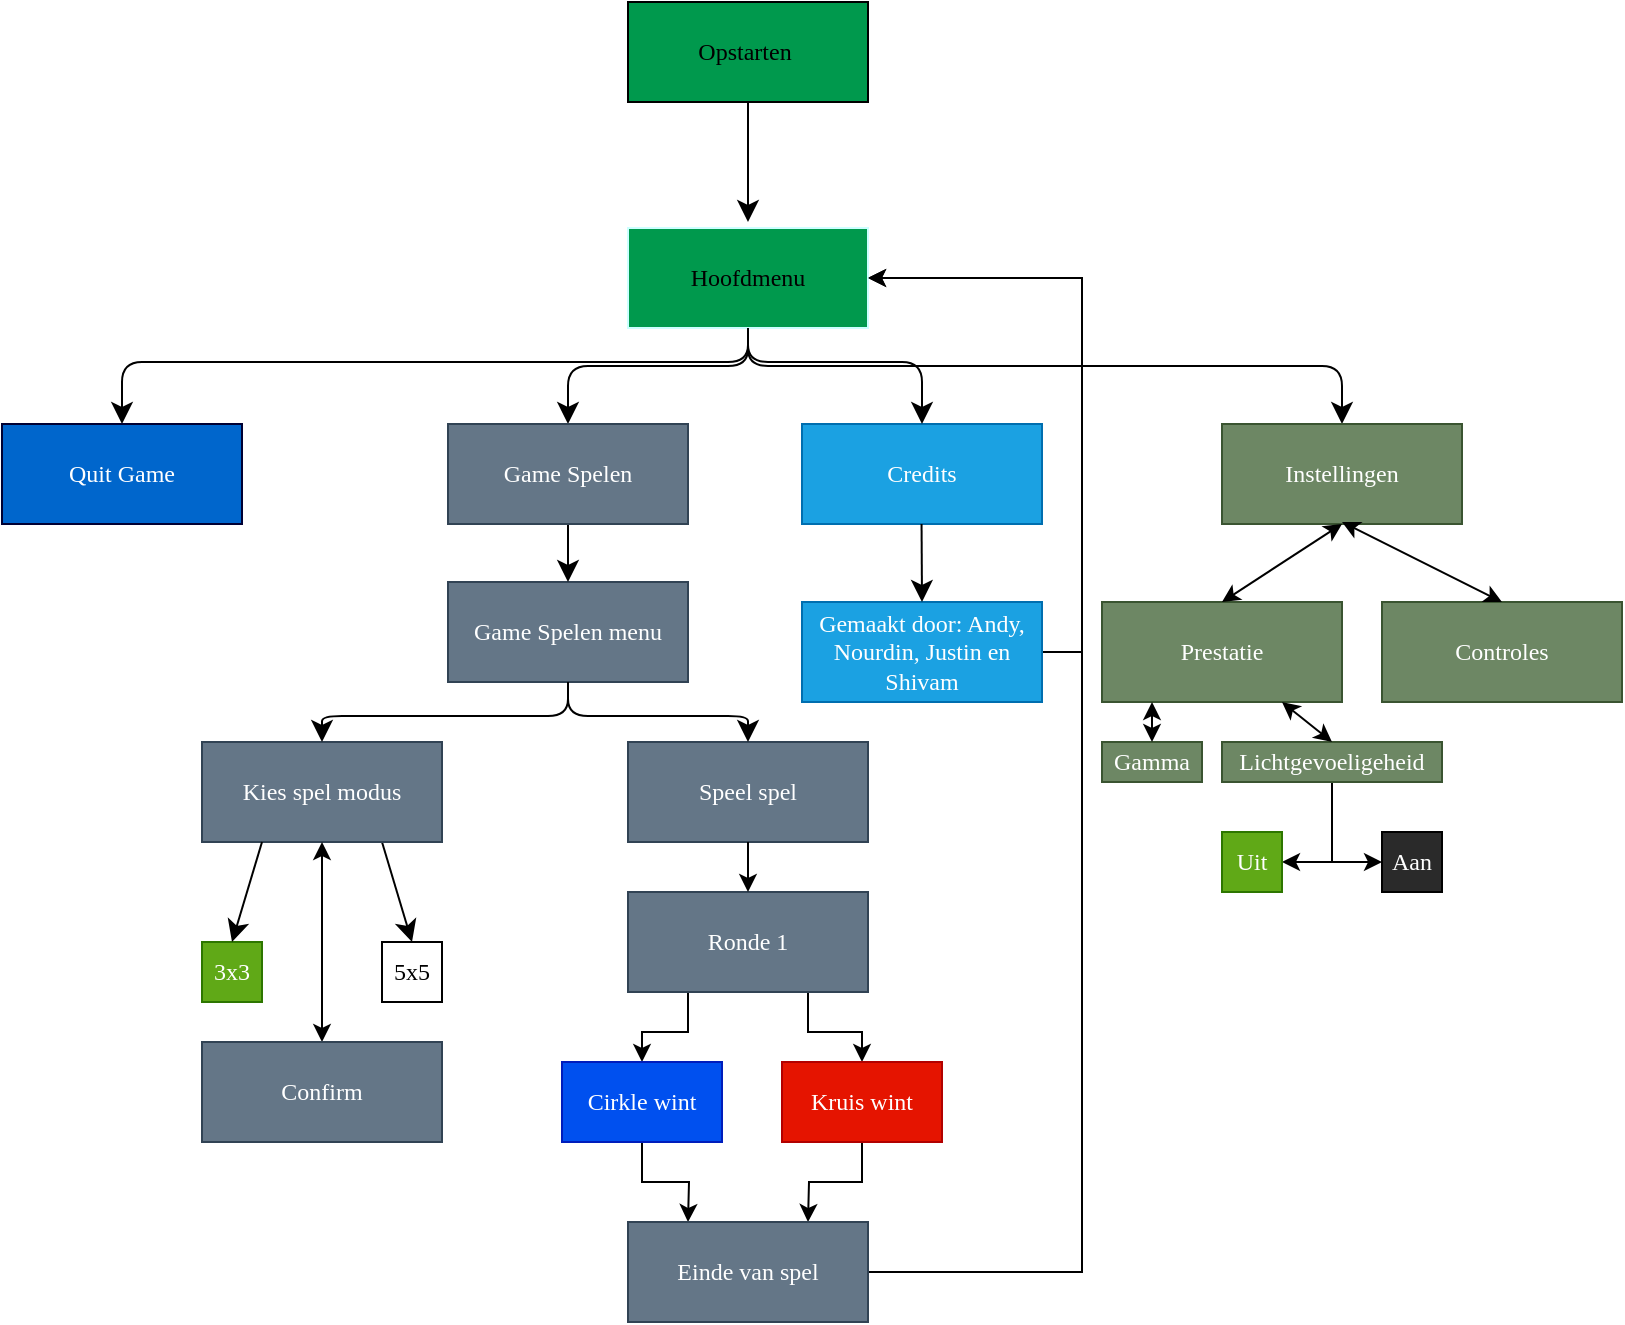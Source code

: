 <mxfile version="20.6.0" type="device"><diagram name="Page-1" id="52a04d89-c75d-2922-d76d-85b35f80e030"><mxGraphModel dx="1426" dy="1677" grid="1" gridSize="10" guides="1" tooltips="1" connect="1" arrows="1" fold="1" page="1" pageScale="1" pageWidth="1100" pageHeight="850" background="none" math="0" shadow="0"><root><mxCell id="0"/><mxCell id="1" parent="0"/><mxCell id="1fdf3b25b50cf41e-27" style="edgeStyle=none;html=1;labelBackgroundColor=none;startFill=0;startSize=8;endFill=1;endSize=8;fontFamily=Verdana;fontSize=12;" parent="1" source="17472293e6e8944d-30" edge="1"><mxGeometry relative="1" as="geometry"><mxPoint x="503" y="90" as="targetPoint"/></mxGeometry></mxCell><mxCell id="17472293e6e8944d-30" value="Opstarten&amp;nbsp;" style="whiteSpace=wrap;html=1;rounded=0;shadow=0;comic=0;labelBackgroundColor=none;strokeWidth=1;fontFamily=Verdana;fontSize=12;align=center;fillColor=#00994D;" parent="1" vertex="1"><mxGeometry x="443" y="-20" width="120" height="50" as="geometry"/></mxCell><mxCell id="1fdf3b25b50cf41e-44" style="edgeStyle=none;html=1;labelBackgroundColor=none;startFill=0;startSize=8;endFill=1;endSize=8;fontFamily=Verdana;fontSize=12;exitX=0.75;exitY=1;exitDx=0;exitDy=0;entryX=0.5;entryY=0;entryDx=0;entryDy=0;" parent="1" source="pMelglufai4rQ0U-xTgA-13" target="pMelglufai4rQ0U-xTgA-39" edge="1"><mxGeometry relative="1" as="geometry"><mxPoint x="473" y="502" as="sourcePoint"/><mxPoint x="590" y="570" as="targetPoint"/></mxGeometry></mxCell><mxCell id="1fdf3b25b50cf41e-25" value="3x3&lt;span style=&quot;color: rgba(0, 0, 0, 0); font-family: monospace; font-size: 0px; text-align: start;&quot;&gt;%3CmxGraphModel%3E%3Croot%3E%3CmxCell%20id%3D%220%22%2F%3E%3CmxCell%20id%3D%221%22%20parent%3D%220%22%2F%3E%3CmxCell%20id%3D%222%22%20style%3D%22edgeStyle%3DorthogonalEdgeStyle%3Bhtml%3D1%3BlabelBackgroundColor%3Dnone%3BstartFill%3D0%3BstartSize%3D8%3BendFill%3D1%3BendSize%3D8%3BfontFamily%3DVerdana%3BfontSize%3D12%3BexitX%3D0.5%3BexitY%3D1%3BexitDx%3D0%3BexitDy%3D0%3BentryX%3D0.5%3BentryY%3D0%3BentryDx%3D0%3BentryDy%3D0%3B%22%20edge%3D%221%22%20parent%3D%221%22%3E%3CmxGeometry%20relative%3D%221%22%20as%3D%22geometry%22%3E%3CArray%20as%3D%22points%22%3E%3CmxPoint%20x%3D%22300%22%20y%3D%22337%22%2F%3E%3CmxPoint%20x%3D%22390%22%20y%3D%22337%22%2F%3E%3C%2FArray%3E%3CmxPoint%20x%3D%22300%22%20y%3D%22320.0%22%20as%3D%22sourcePoint%22%2F%3E%3CmxPoint%20x%3D%22390%22%20y%3D%22350.0%22%20as%3D%22targetPoint%22%2F%3E%3C%2FmxGeometry%3E%3C%2FmxCell%3E%3C%2Froot%3E%3C%2FmxGraphModel%3E&lt;/span&gt;" style="whiteSpace=wrap;html=1;rounded=0;shadow=0;comic=0;labelBackgroundColor=none;strokeWidth=1;fontFamily=Verdana;fontSize=12;align=center;fillColor=#60a917;fontColor=#ffffff;strokeColor=#2D7600;" parent="1" vertex="1"><mxGeometry x="230" y="450" width="30" height="30" as="geometry"/></mxCell><mxCell id="pMelglufai4rQ0U-xTgA-88" style="edgeStyle=orthogonalEdgeStyle;rounded=0;orthogonalLoop=1;jettySize=auto;html=1;exitX=1;exitY=0.5;exitDx=0;exitDy=0;entryX=1;entryY=0.5;entryDx=0;entryDy=0;" edge="1" parent="1" source="1fdf3b25b50cf41e-26" target="pMelglufai4rQ0U-xTgA-10"><mxGeometry relative="1" as="geometry"/></mxCell><mxCell id="1fdf3b25b50cf41e-26" value="Gemaakt door: Andy, Nourdin, Justin en Shivam" style="whiteSpace=wrap;html=1;rounded=0;shadow=0;comic=0;labelBackgroundColor=none;strokeWidth=1;fontFamily=Verdana;fontSize=12;align=center;fillColor=#1ba1e2;fontColor=#ffffff;strokeColor=#006EAF;" parent="1" vertex="1"><mxGeometry x="530" y="280" width="120" height="50" as="geometry"/></mxCell><mxCell id="pMelglufai4rQ0U-xTgA-10" value="Hoofdmenu&lt;br&gt;" style="whiteSpace=wrap;html=1;rounded=0;shadow=0;comic=0;labelBackgroundColor=none;strokeWidth=1;fontFamily=Verdana;fontSize=12;align=center;fillColor=#00994D;strokeColor=#CCFFFF;" vertex="1" parent="1"><mxGeometry x="443" y="93" width="120" height="50" as="geometry"/></mxCell><mxCell id="pMelglufai4rQ0U-xTgA-13" value="Kies spel modus" style="whiteSpace=wrap;html=1;rounded=0;shadow=0;comic=0;labelBackgroundColor=none;strokeWidth=1;fontFamily=Verdana;fontSize=12;align=center;fillColor=#647687;fontColor=#ffffff;strokeColor=#314354;" vertex="1" parent="1"><mxGeometry x="230" y="350" width="120" height="50" as="geometry"/></mxCell><mxCell id="pMelglufai4rQ0U-xTgA-14" value="Speel spel" style="whiteSpace=wrap;html=1;rounded=0;shadow=0;comic=0;labelBackgroundColor=none;strokeWidth=1;fontFamily=Verdana;fontSize=12;align=center;fillColor=#647687;fontColor=#ffffff;strokeColor=#314354;" vertex="1" parent="1"><mxGeometry x="443" y="350" width="120" height="50" as="geometry"/></mxCell><mxCell id="pMelglufai4rQ0U-xTgA-15" value="Credits" style="whiteSpace=wrap;html=1;rounded=0;shadow=0;comic=0;labelBackgroundColor=none;strokeWidth=1;fontFamily=Verdana;fontSize=12;align=center;fillColor=#1ba1e2;fontColor=#ffffff;strokeColor=#006EAF;" vertex="1" parent="1"><mxGeometry x="530" y="191" width="120" height="50" as="geometry"/></mxCell><mxCell id="pMelglufai4rQ0U-xTgA-16" style="edgeStyle=orthogonalEdgeStyle;rounded=0;orthogonalLoop=1;jettySize=auto;html=1;exitX=0.5;exitY=1;exitDx=0;exitDy=0;" edge="1" parent="1" source="pMelglufai4rQ0U-xTgA-15" target="pMelglufai4rQ0U-xTgA-15"><mxGeometry relative="1" as="geometry"/></mxCell><mxCell id="pMelglufai4rQ0U-xTgA-19" style="edgeStyle=orthogonalEdgeStyle;html=1;labelBackgroundColor=none;startFill=0;startSize=8;endFill=1;endSize=8;fontFamily=Verdana;fontSize=12;exitX=0.5;exitY=1;exitDx=0;exitDy=0;entryX=0.5;entryY=0;entryDx=0;entryDy=0;" edge="1" parent="1" source="pMelglufai4rQ0U-xTgA-10" target="pMelglufai4rQ0U-xTgA-86"><mxGeometry relative="1" as="geometry"><Array as="points"><mxPoint x="503" y="160"/><mxPoint x="190" y="160"/></Array><mxPoint x="393" y="143" as="sourcePoint"/><mxPoint x="190" y="130" as="targetPoint"/></mxGeometry></mxCell><mxCell id="pMelglufai4rQ0U-xTgA-24" style="edgeStyle=orthogonalEdgeStyle;html=1;labelBackgroundColor=none;startFill=0;startSize=8;endFill=1;endSize=8;fontFamily=Verdana;fontSize=12;exitX=0.5;exitY=1;exitDx=0;exitDy=0;entryX=0.5;entryY=0;entryDx=0;entryDy=0;" edge="1" parent="1" target="pMelglufai4rQ0U-xTgA-15"><mxGeometry relative="1" as="geometry"><Array as="points"><mxPoint x="503" y="160"/><mxPoint x="590" y="160"/></Array><mxPoint x="503" y="143" as="sourcePoint"/><mxPoint x="280" y="191" as="targetPoint"/></mxGeometry></mxCell><mxCell id="pMelglufai4rQ0U-xTgA-25" style="edgeStyle=orthogonalEdgeStyle;html=1;labelBackgroundColor=none;startFill=0;startSize=8;endFill=1;endSize=8;fontFamily=Verdana;fontSize=12;exitX=0.5;exitY=1;exitDx=0;exitDy=0;entryX=0.5;entryY=0;entryDx=0;entryDy=0;" edge="1" parent="1" target="pMelglufai4rQ0U-xTgA-46"><mxGeometry relative="1" as="geometry"><Array as="points"><mxPoint x="503" y="162"/><mxPoint x="413" y="162"/></Array><mxPoint x="503" y="145" as="sourcePoint"/><mxPoint x="440" y="193" as="targetPoint"/></mxGeometry></mxCell><mxCell id="pMelglufai4rQ0U-xTgA-29" style="edgeStyle=orthogonalEdgeStyle;html=1;labelBackgroundColor=none;startFill=0;startSize=8;endFill=1;endSize=8;fontFamily=Verdana;fontSize=12;exitX=0.5;exitY=1;exitDx=0;exitDy=0;entryX=0.5;entryY=0;entryDx=0;entryDy=0;" edge="1" parent="1" target="pMelglufai4rQ0U-xTgA-87"><mxGeometry relative="1" as="geometry"><Array as="points"><mxPoint x="503" y="162"/><mxPoint x="800" y="162"/></Array><mxPoint x="503" y="145" as="sourcePoint"/><mxPoint x="800" y="160" as="targetPoint"/></mxGeometry></mxCell><mxCell id="pMelglufai4rQ0U-xTgA-31" value="Game Spelen menu" style="whiteSpace=wrap;html=1;rounded=0;shadow=0;comic=0;labelBackgroundColor=none;strokeWidth=1;fontFamily=Verdana;fontSize=12;align=center;fillColor=#647687;fontColor=#ffffff;strokeColor=#314354;" vertex="1" parent="1"><mxGeometry x="353" y="270" width="120" height="50" as="geometry"/></mxCell><mxCell id="pMelglufai4rQ0U-xTgA-32" style="edgeStyle=none;html=1;labelBackgroundColor=none;startFill=0;startSize=8;endFill=1;endSize=8;fontFamily=Verdana;fontSize=12;entryX=0.5;entryY=0;entryDx=0;entryDy=0;exitX=0.5;exitY=1;exitDx=0;exitDy=0;" edge="1" parent="1" target="pMelglufai4rQ0U-xTgA-31"><mxGeometry relative="1" as="geometry"><mxPoint x="413" y="241" as="sourcePoint"/><mxPoint x="543" y="220" as="targetPoint"/></mxGeometry></mxCell><mxCell id="pMelglufai4rQ0U-xTgA-33" style="edgeStyle=orthogonalEdgeStyle;html=1;labelBackgroundColor=none;startFill=0;startSize=8;endFill=1;endSize=8;fontFamily=Verdana;fontSize=12;exitX=0.5;exitY=1;exitDx=0;exitDy=0;entryX=0.5;entryY=0;entryDx=0;entryDy=0;" edge="1" parent="1" target="pMelglufai4rQ0U-xTgA-14"><mxGeometry relative="1" as="geometry"><Array as="points"><mxPoint x="413" y="337"/><mxPoint x="503" y="337"/></Array><mxPoint x="413" y="320" as="sourcePoint"/><mxPoint x="500" y="368" as="targetPoint"/></mxGeometry></mxCell><mxCell id="pMelglufai4rQ0U-xTgA-34" style="edgeStyle=orthogonalEdgeStyle;html=1;labelBackgroundColor=none;startFill=0;startSize=8;endFill=1;endSize=8;fontFamily=Verdana;fontSize=12;entryX=0.5;entryY=0;entryDx=0;entryDy=0;exitX=0.5;exitY=1;exitDx=0;exitDy=0;" edge="1" parent="1" source="pMelglufai4rQ0U-xTgA-31" target="pMelglufai4rQ0U-xTgA-13"><mxGeometry relative="1" as="geometry"><Array as="points"><mxPoint x="413" y="337"/><mxPoint x="290" y="337"/></Array><mxPoint x="420" y="320" as="sourcePoint"/><mxPoint x="470" y="350.0" as="targetPoint"/></mxGeometry></mxCell><mxCell id="pMelglufai4rQ0U-xTgA-39" value="5x5" style="whiteSpace=wrap;html=1;rounded=0;shadow=0;comic=0;labelBackgroundColor=none;strokeWidth=1;fontFamily=Verdana;fontSize=12;align=center;strokeColor=#000000;" vertex="1" parent="1"><mxGeometry x="320" y="450" width="30" height="30" as="geometry"/></mxCell><mxCell id="pMelglufai4rQ0U-xTgA-40" value="" style="endArrow=classic;startArrow=classic;html=1;rounded=0;entryX=0.5;entryY=1;entryDx=0;entryDy=0;" edge="1" parent="1" target="pMelglufai4rQ0U-xTgA-13"><mxGeometry width="50" height="50" relative="1" as="geometry"><mxPoint x="290" y="500" as="sourcePoint"/><mxPoint x="320" y="460" as="targetPoint"/></mxGeometry></mxCell><mxCell id="pMelglufai4rQ0U-xTgA-41" value="Confirm" style="whiteSpace=wrap;html=1;rounded=0;shadow=0;comic=0;labelBackgroundColor=none;strokeWidth=1;fontFamily=Verdana;fontSize=12;align=center;fillColor=#647687;fontColor=#ffffff;strokeColor=#314354;" vertex="1" parent="1"><mxGeometry x="230" y="500" width="120" height="50" as="geometry"/></mxCell><mxCell id="pMelglufai4rQ0U-xTgA-42" style="edgeStyle=none;html=1;labelBackgroundColor=none;startFill=0;startSize=8;endFill=1;endSize=8;fontFamily=Verdana;fontSize=12;exitX=0.25;exitY=1;exitDx=0;exitDy=0;entryX=0.5;entryY=0;entryDx=0;entryDy=0;" edge="1" parent="1" source="pMelglufai4rQ0U-xTgA-13" target="1fdf3b25b50cf41e-25"><mxGeometry relative="1" as="geometry"><mxPoint x="250" y="400" as="sourcePoint"/><mxPoint x="265" y="450" as="targetPoint"/></mxGeometry></mxCell><mxCell id="pMelglufai4rQ0U-xTgA-44" style="edgeStyle=none;html=1;labelBackgroundColor=none;startFill=0;startSize=8;endFill=1;endSize=8;fontFamily=Verdana;fontSize=12;entryX=0.5;entryY=0;entryDx=0;entryDy=0;exitX=0.5;exitY=1;exitDx=0;exitDy=0;" edge="1" parent="1" target="1fdf3b25b50cf41e-26"><mxGeometry relative="1" as="geometry"><mxPoint x="589.78" y="241" as="sourcePoint"/><mxPoint x="589.78" y="270" as="targetPoint"/></mxGeometry></mxCell><mxCell id="pMelglufai4rQ0U-xTgA-46" value="Game Spelen" style="whiteSpace=wrap;html=1;rounded=0;shadow=0;comic=0;labelBackgroundColor=none;strokeWidth=1;fontFamily=Verdana;fontSize=12;align=center;fillColor=#647687;fontColor=#ffffff;strokeColor=#314354;" vertex="1" parent="1"><mxGeometry x="353" y="191" width="120" height="50" as="geometry"/></mxCell><mxCell id="pMelglufai4rQ0U-xTgA-73" style="edgeStyle=orthogonalEdgeStyle;rounded=0;orthogonalLoop=1;jettySize=auto;html=1;exitX=0.75;exitY=1;exitDx=0;exitDy=0;" edge="1" parent="1" source="pMelglufai4rQ0U-xTgA-64" target="pMelglufai4rQ0U-xTgA-66"><mxGeometry relative="1" as="geometry"/></mxCell><mxCell id="pMelglufai4rQ0U-xTgA-74" style="edgeStyle=orthogonalEdgeStyle;rounded=0;orthogonalLoop=1;jettySize=auto;html=1;exitX=0.25;exitY=1;exitDx=0;exitDy=0;entryX=0.5;entryY=0;entryDx=0;entryDy=0;" edge="1" parent="1" source="pMelglufai4rQ0U-xTgA-64" target="pMelglufai4rQ0U-xTgA-65"><mxGeometry relative="1" as="geometry"/></mxCell><mxCell id="pMelglufai4rQ0U-xTgA-64" value="Ronde 1" style="whiteSpace=wrap;html=1;rounded=0;shadow=0;comic=0;labelBackgroundColor=none;strokeWidth=1;fontFamily=Verdana;fontSize=12;align=center;fillColor=#647687;fontColor=#ffffff;strokeColor=#314354;" vertex="1" parent="1"><mxGeometry x="443" y="425" width="120" height="50" as="geometry"/></mxCell><mxCell id="pMelglufai4rQ0U-xTgA-84" style="edgeStyle=orthogonalEdgeStyle;rounded=0;orthogonalLoop=1;jettySize=auto;html=1;exitX=0.5;exitY=1;exitDx=0;exitDy=0;entryX=0.25;entryY=0;entryDx=0;entryDy=0;" edge="1" parent="1" source="pMelglufai4rQ0U-xTgA-65"><mxGeometry relative="1" as="geometry"><mxPoint x="473" y="590" as="targetPoint"/></mxGeometry></mxCell><mxCell id="pMelglufai4rQ0U-xTgA-65" value="Cirkle wint" style="whiteSpace=wrap;html=1;rounded=0;shadow=0;comic=0;labelBackgroundColor=none;strokeWidth=1;fontFamily=Verdana;fontSize=12;align=center;fillColor=#0050ef;fontColor=#ffffff;strokeColor=#001DBC;" vertex="1" parent="1"><mxGeometry x="410" y="510" width="80" height="40" as="geometry"/></mxCell><mxCell id="pMelglufai4rQ0U-xTgA-77" style="edgeStyle=orthogonalEdgeStyle;rounded=0;orthogonalLoop=1;jettySize=auto;html=1;exitX=0.5;exitY=1;exitDx=0;exitDy=0;entryX=0.75;entryY=0;entryDx=0;entryDy=0;" edge="1" parent="1" source="pMelglufai4rQ0U-xTgA-66"><mxGeometry relative="1" as="geometry"><mxPoint x="533" y="590" as="targetPoint"/></mxGeometry></mxCell><mxCell id="pMelglufai4rQ0U-xTgA-66" value="Kruis wint" style="whiteSpace=wrap;html=1;rounded=0;shadow=0;comic=0;labelBackgroundColor=none;strokeWidth=1;fontFamily=Verdana;fontSize=12;align=center;fillColor=#e51400;fontColor=#ffffff;strokeColor=#B20000;" vertex="1" parent="1"><mxGeometry x="520" y="510" width="80" height="40" as="geometry"/></mxCell><mxCell id="pMelglufai4rQ0U-xTgA-67" value="" style="endArrow=classic;html=1;rounded=0;exitX=0.5;exitY=1;exitDx=0;exitDy=0;entryX=0.5;entryY=0;entryDx=0;entryDy=0;" edge="1" parent="1" source="pMelglufai4rQ0U-xTgA-14" target="pMelglufai4rQ0U-xTgA-64"><mxGeometry width="50" height="50" relative="1" as="geometry"><mxPoint x="460" y="470" as="sourcePoint"/><mxPoint x="503" y="430" as="targetPoint"/><Array as="points"><mxPoint x="503" y="420"/></Array></mxGeometry></mxCell><mxCell id="pMelglufai4rQ0U-xTgA-86" value="Quit Game" style="whiteSpace=wrap;html=1;rounded=0;shadow=0;comic=0;labelBackgroundColor=none;strokeWidth=1;fontFamily=Verdana;fontSize=12;align=center;fillColor=#0066CC;strokeColor=#000033;fontColor=#ffffff;" vertex="1" parent="1"><mxGeometry x="130" y="191" width="120" height="50" as="geometry"/></mxCell><mxCell id="pMelglufai4rQ0U-xTgA-87" value="Instellingen" style="whiteSpace=wrap;html=1;rounded=0;shadow=0;comic=0;labelBackgroundColor=none;strokeWidth=1;fontFamily=Verdana;fontSize=12;align=center;fillColor=#6d8764;fontColor=#ffffff;strokeColor=#3A5431;" vertex="1" parent="1"><mxGeometry x="740" y="191" width="120" height="50" as="geometry"/></mxCell><mxCell id="pMelglufai4rQ0U-xTgA-107" style="edgeStyle=orthogonalEdgeStyle;rounded=0;orthogonalLoop=1;jettySize=auto;html=1;exitX=1;exitY=0.5;exitDx=0;exitDy=0;entryX=1;entryY=0.5;entryDx=0;entryDy=0;" edge="1" parent="1" source="pMelglufai4rQ0U-xTgA-89" target="pMelglufai4rQ0U-xTgA-10"><mxGeometry relative="1" as="geometry"><mxPoint x="620" y="110" as="targetPoint"/><Array as="points"><mxPoint x="670" y="615"/><mxPoint x="670" y="118"/></Array></mxGeometry></mxCell><mxCell id="pMelglufai4rQ0U-xTgA-89" value="Einde van spel" style="whiteSpace=wrap;html=1;rounded=0;shadow=0;comic=0;labelBackgroundColor=none;strokeWidth=1;fontFamily=Verdana;fontSize=12;align=center;fillColor=#647687;fontColor=#ffffff;strokeColor=#314354;" vertex="1" parent="1"><mxGeometry x="443" y="590" width="120" height="50" as="geometry"/></mxCell><mxCell id="pMelglufai4rQ0U-xTgA-91" value="Controles" style="whiteSpace=wrap;html=1;rounded=0;shadow=0;comic=0;labelBackgroundColor=none;strokeWidth=1;fontFamily=Verdana;fontSize=12;align=center;fillColor=#6d8764;fontColor=#ffffff;strokeColor=#3A5431;" vertex="1" parent="1"><mxGeometry x="820" y="280" width="120" height="50" as="geometry"/></mxCell><mxCell id="pMelglufai4rQ0U-xTgA-92" value="Prestatie" style="whiteSpace=wrap;html=1;rounded=0;shadow=0;comic=0;labelBackgroundColor=none;strokeWidth=1;fontFamily=Verdana;fontSize=12;align=center;fillColor=#6d8764;fontColor=#ffffff;strokeColor=#3A5431;" vertex="1" parent="1"><mxGeometry x="680" y="280" width="120" height="50" as="geometry"/></mxCell><mxCell id="pMelglufai4rQ0U-xTgA-93" value="Gamma" style="whiteSpace=wrap;html=1;rounded=0;shadow=0;comic=0;labelBackgroundColor=none;strokeWidth=1;fontFamily=Verdana;fontSize=12;align=center;fillColor=#6d8764;fontColor=#ffffff;strokeColor=#3A5431;" vertex="1" parent="1"><mxGeometry x="680" y="350" width="50" height="20" as="geometry"/></mxCell><mxCell id="pMelglufai4rQ0U-xTgA-104" style="edgeStyle=orthogonalEdgeStyle;rounded=0;orthogonalLoop=1;jettySize=auto;html=1;exitX=0.5;exitY=1;exitDx=0;exitDy=0;entryX=1;entryY=0.5;entryDx=0;entryDy=0;" edge="1" parent="1" source="pMelglufai4rQ0U-xTgA-94" target="pMelglufai4rQ0U-xTgA-95"><mxGeometry relative="1" as="geometry"><Array as="points"><mxPoint x="795" y="410"/></Array></mxGeometry></mxCell><mxCell id="pMelglufai4rQ0U-xTgA-106" style="edgeStyle=orthogonalEdgeStyle;rounded=0;orthogonalLoop=1;jettySize=auto;html=1;exitX=0.5;exitY=1;exitDx=0;exitDy=0;entryX=0;entryY=0.5;entryDx=0;entryDy=0;" edge="1" parent="1" source="pMelglufai4rQ0U-xTgA-94" target="pMelglufai4rQ0U-xTgA-96"><mxGeometry relative="1" as="geometry"/></mxCell><mxCell id="pMelglufai4rQ0U-xTgA-94" value="Lichtgevoeligeheid" style="whiteSpace=wrap;html=1;rounded=0;shadow=0;comic=0;labelBackgroundColor=none;strokeWidth=1;fontFamily=Verdana;fontSize=12;align=center;fillColor=#6d8764;fontColor=#ffffff;strokeColor=#3A5431;" vertex="1" parent="1"><mxGeometry x="740" y="350" width="110" height="20" as="geometry"/></mxCell><mxCell id="pMelglufai4rQ0U-xTgA-95" value="Uit" style="whiteSpace=wrap;html=1;rounded=0;shadow=0;comic=0;labelBackgroundColor=none;strokeWidth=1;fontFamily=Verdana;fontSize=12;align=center;fillColor=#60a917;fontColor=#ffffff;strokeColor=#2D7600;" vertex="1" parent="1"><mxGeometry x="740" y="395" width="30" height="30" as="geometry"/></mxCell><mxCell id="pMelglufai4rQ0U-xTgA-96" value="Aan" style="whiteSpace=wrap;html=1;rounded=0;shadow=0;comic=0;labelBackgroundColor=none;strokeWidth=1;fontFamily=Verdana;fontSize=12;align=center;fillColor=#2a2a2a;fontColor=#ffffff;strokeColor=#000000;" vertex="1" parent="1"><mxGeometry x="820" y="395" width="30" height="30" as="geometry"/></mxCell><mxCell id="pMelglufai4rQ0U-xTgA-100" value="" style="endArrow=classic;startArrow=classic;html=1;rounded=0;exitX=0.5;exitY=0;exitDx=0;exitDy=0;" edge="1" parent="1" source="pMelglufai4rQ0U-xTgA-93"><mxGeometry width="50" height="50" relative="1" as="geometry"><mxPoint x="680" y="430" as="sourcePoint"/><mxPoint x="705" y="330" as="targetPoint"/><Array as="points"><mxPoint x="705" y="330"/></Array></mxGeometry></mxCell><mxCell id="pMelglufai4rQ0U-xTgA-101" value="" style="endArrow=classic;startArrow=classic;html=1;rounded=0;exitX=0.5;exitY=0;exitDx=0;exitDy=0;" edge="1" parent="1" source="pMelglufai4rQ0U-xTgA-94"><mxGeometry width="50" height="50" relative="1" as="geometry"><mxPoint x="770" y="350" as="sourcePoint"/><mxPoint x="770" y="330" as="targetPoint"/><Array as="points"><mxPoint x="770" y="330"/></Array></mxGeometry></mxCell><mxCell id="pMelglufai4rQ0U-xTgA-102" value="" style="endArrow=classic;startArrow=classic;html=1;rounded=0;exitX=0.5;exitY=0;exitDx=0;exitDy=0;" edge="1" parent="1" source="pMelglufai4rQ0U-xTgA-92"><mxGeometry width="50" height="50" relative="1" as="geometry"><mxPoint x="825" y="261" as="sourcePoint"/><mxPoint x="800" y="241" as="targetPoint"/><Array as="points"><mxPoint x="800" y="241"/></Array></mxGeometry></mxCell><mxCell id="pMelglufai4rQ0U-xTgA-103" value="" style="endArrow=classic;startArrow=classic;html=1;rounded=0;" edge="1" parent="1"><mxGeometry width="50" height="50" relative="1" as="geometry"><mxPoint x="800" y="240" as="sourcePoint"/><mxPoint x="880" y="280" as="targetPoint"/><Array as="points"><mxPoint x="880" y="280"/></Array></mxGeometry></mxCell></root></mxGraphModel></diagram></mxfile>